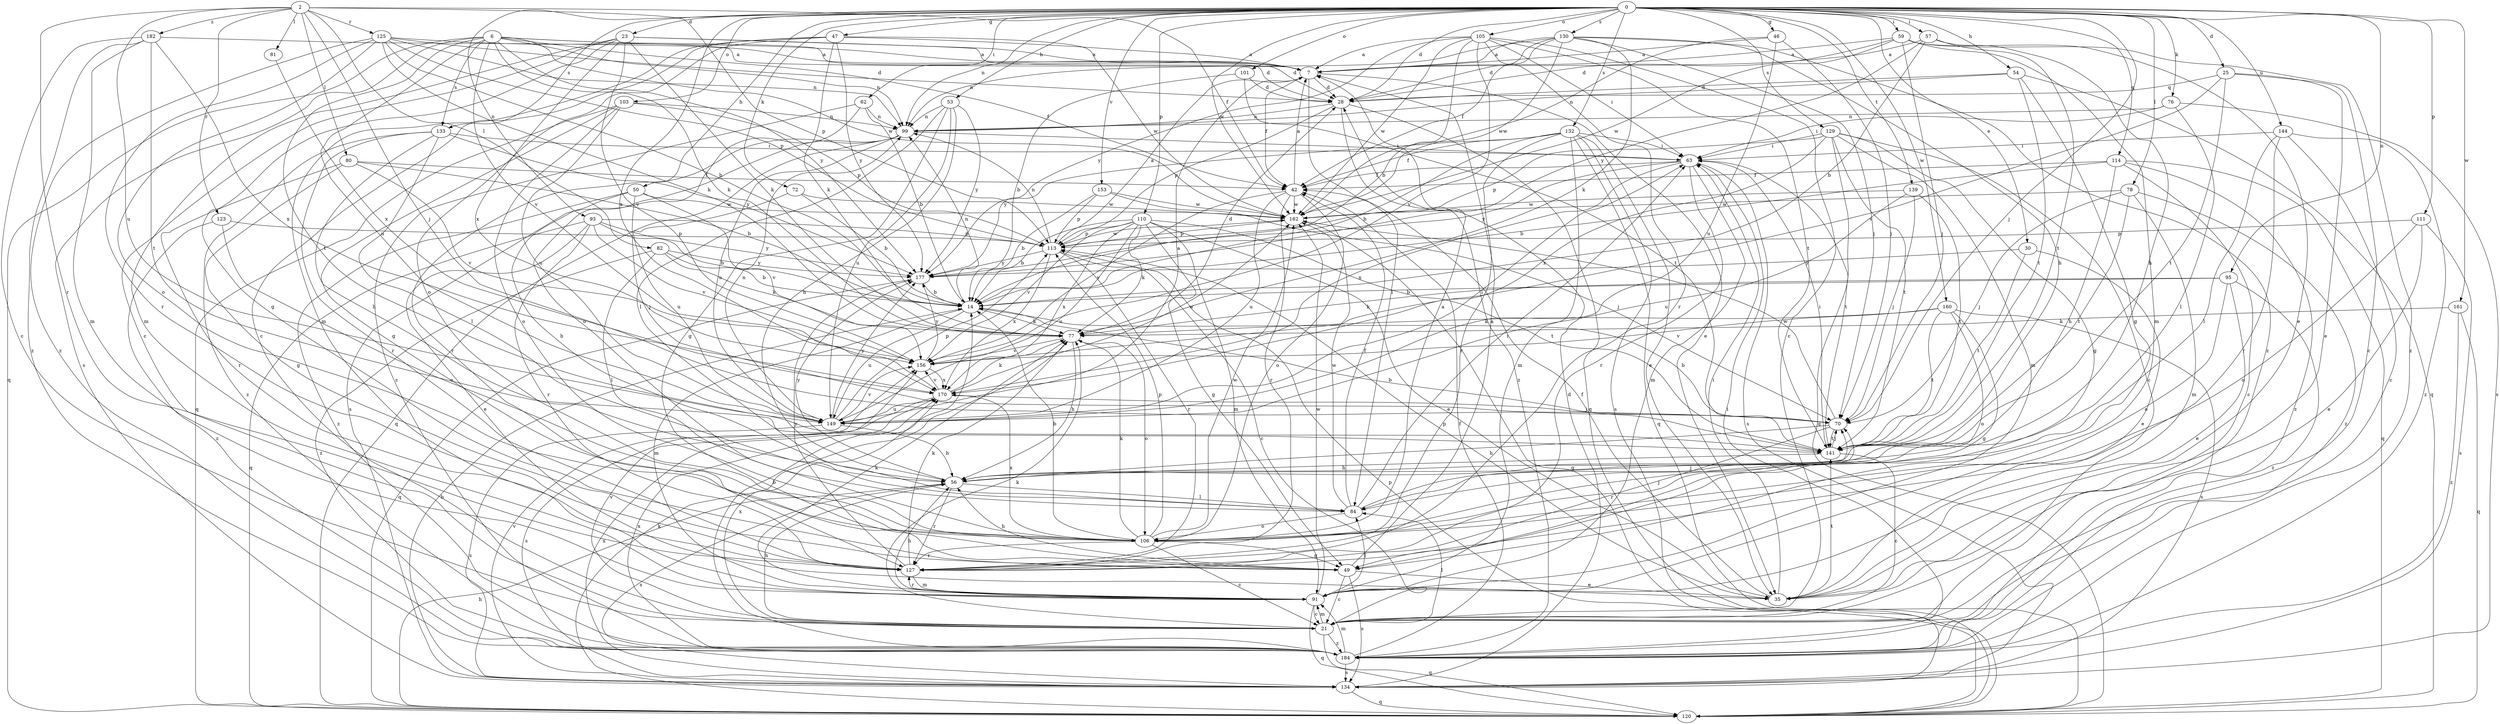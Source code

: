 strict digraph  {
0;
2;
6;
7;
14;
21;
23;
25;
28;
30;
35;
42;
46;
47;
49;
50;
53;
54;
56;
57;
59;
62;
63;
70;
72;
76;
77;
78;
80;
81;
82;
84;
91;
93;
95;
99;
101;
103;
105;
106;
110;
111;
113;
114;
120;
123;
125;
127;
129;
130;
132;
133;
134;
139;
141;
144;
149;
153;
156;
160;
161;
162;
170;
177;
182;
184;
0 -> 23  [label=d];
0 -> 25  [label=d];
0 -> 28  [label=d];
0 -> 30  [label=e];
0 -> 46  [label=g];
0 -> 47  [label=g];
0 -> 50  [label=h];
0 -> 53  [label=h];
0 -> 54  [label=h];
0 -> 57  [label=i];
0 -> 59  [label=i];
0 -> 62  [label=i];
0 -> 70  [label=j];
0 -> 72  [label=k];
0 -> 76  [label=k];
0 -> 78  [label=l];
0 -> 93  [label=n];
0 -> 95  [label=n];
0 -> 99  [label=n];
0 -> 101  [label=o];
0 -> 103  [label=o];
0 -> 105  [label=o];
0 -> 110  [label=p];
0 -> 111  [label=p];
0 -> 114  [label=q];
0 -> 129  [label=s];
0 -> 130  [label=s];
0 -> 132  [label=s];
0 -> 133  [label=s];
0 -> 139  [label=t];
0 -> 144  [label=u];
0 -> 153  [label=v];
0 -> 160  [label=w];
0 -> 161  [label=w];
0 -> 162  [label=w];
0 -> 170  [label=x];
2 -> 42  [label=f];
2 -> 70  [label=j];
2 -> 80  [label=l];
2 -> 81  [label=l];
2 -> 82  [label=l];
2 -> 113  [label=p];
2 -> 123  [label=r];
2 -> 125  [label=r];
2 -> 127  [label=r];
2 -> 149  [label=u];
2 -> 182  [label=z];
6 -> 7  [label=a];
6 -> 28  [label=d];
6 -> 42  [label=f];
6 -> 77  [label=k];
6 -> 99  [label=n];
6 -> 120  [label=q];
6 -> 133  [label=s];
6 -> 134  [label=s];
6 -> 141  [label=t];
6 -> 149  [label=u];
6 -> 156  [label=v];
6 -> 162  [label=w];
6 -> 177  [label=y];
7 -> 28  [label=d];
7 -> 35  [label=e];
7 -> 42  [label=f];
7 -> 84  [label=l];
14 -> 77  [label=k];
14 -> 91  [label=m];
14 -> 99  [label=n];
14 -> 149  [label=u];
21 -> 56  [label=h];
21 -> 77  [label=k];
21 -> 84  [label=l];
21 -> 91  [label=m];
21 -> 120  [label=q];
21 -> 156  [label=v];
21 -> 170  [label=x];
21 -> 184  [label=z];
23 -> 7  [label=a];
23 -> 21  [label=c];
23 -> 28  [label=d];
23 -> 49  [label=g];
23 -> 77  [label=k];
23 -> 91  [label=m];
23 -> 156  [label=v];
23 -> 170  [label=x];
25 -> 21  [label=c];
25 -> 35  [label=e];
25 -> 141  [label=t];
25 -> 156  [label=v];
25 -> 28  [label=q];
28 -> 99  [label=n];
28 -> 113  [label=p];
28 -> 120  [label=q];
28 -> 184  [label=z];
30 -> 35  [label=e];
30 -> 141  [label=t];
30 -> 177  [label=y];
35 -> 42  [label=f];
35 -> 63  [label=i];
35 -> 113  [label=p];
35 -> 141  [label=t];
42 -> 7  [label=a];
42 -> 106  [label=o];
42 -> 127  [label=r];
42 -> 149  [label=u];
42 -> 156  [label=v];
42 -> 162  [label=w];
46 -> 7  [label=a];
46 -> 70  [label=j];
46 -> 149  [label=u];
46 -> 162  [label=w];
47 -> 7  [label=a];
47 -> 21  [label=c];
47 -> 77  [label=k];
47 -> 91  [label=m];
47 -> 106  [label=o];
47 -> 162  [label=w];
47 -> 177  [label=y];
49 -> 7  [label=a];
49 -> 21  [label=c];
49 -> 35  [label=e];
49 -> 56  [label=h];
49 -> 134  [label=s];
50 -> 56  [label=h];
50 -> 70  [label=j];
50 -> 156  [label=v];
50 -> 162  [label=w];
50 -> 184  [label=z];
53 -> 49  [label=g];
53 -> 56  [label=h];
53 -> 84  [label=l];
53 -> 99  [label=n];
53 -> 149  [label=u];
53 -> 177  [label=y];
54 -> 28  [label=d];
54 -> 49  [label=g];
54 -> 99  [label=n];
54 -> 120  [label=q];
54 -> 141  [label=t];
56 -> 84  [label=l];
56 -> 127  [label=r];
56 -> 134  [label=s];
56 -> 177  [label=y];
57 -> 7  [label=a];
57 -> 14  [label=b];
57 -> 56  [label=h];
57 -> 141  [label=t];
57 -> 177  [label=y];
59 -> 7  [label=a];
59 -> 28  [label=d];
59 -> 35  [label=e];
59 -> 70  [label=j];
59 -> 91  [label=m];
59 -> 162  [label=w];
59 -> 184  [label=z];
62 -> 14  [label=b];
62 -> 99  [label=n];
62 -> 106  [label=o];
62 -> 184  [label=z];
63 -> 42  [label=f];
63 -> 91  [label=m];
63 -> 127  [label=r];
63 -> 134  [label=s];
63 -> 141  [label=t];
63 -> 170  [label=x];
63 -> 177  [label=y];
70 -> 14  [label=b];
70 -> 56  [label=h];
70 -> 127  [label=r];
70 -> 141  [label=t];
70 -> 162  [label=w];
72 -> 14  [label=b];
72 -> 149  [label=u];
72 -> 162  [label=w];
76 -> 63  [label=i];
76 -> 84  [label=l];
76 -> 99  [label=n];
76 -> 134  [label=s];
77 -> 28  [label=d];
77 -> 56  [label=h];
77 -> 106  [label=o];
77 -> 156  [label=v];
78 -> 70  [label=j];
78 -> 91  [label=m];
78 -> 141  [label=t];
78 -> 162  [label=w];
78 -> 184  [label=z];
80 -> 14  [label=b];
80 -> 42  [label=f];
80 -> 49  [label=g];
80 -> 127  [label=r];
80 -> 156  [label=v];
81 -> 170  [label=x];
82 -> 14  [label=b];
82 -> 77  [label=k];
82 -> 84  [label=l];
82 -> 177  [label=y];
82 -> 184  [label=z];
84 -> 42  [label=f];
84 -> 63  [label=i];
84 -> 70  [label=j];
84 -> 106  [label=o];
84 -> 162  [label=w];
91 -> 21  [label=c];
91 -> 56  [label=h];
91 -> 77  [label=k];
91 -> 84  [label=l];
91 -> 120  [label=q];
91 -> 127  [label=r];
91 -> 162  [label=w];
93 -> 14  [label=b];
93 -> 35  [label=e];
93 -> 113  [label=p];
93 -> 120  [label=q];
93 -> 127  [label=r];
93 -> 156  [label=v];
93 -> 177  [label=y];
95 -> 14  [label=b];
95 -> 35  [label=e];
95 -> 77  [label=k];
95 -> 106  [label=o];
95 -> 184  [label=z];
99 -> 63  [label=i];
99 -> 120  [label=q];
99 -> 127  [label=r];
99 -> 134  [label=s];
99 -> 149  [label=u];
101 -> 14  [label=b];
101 -> 28  [label=d];
101 -> 141  [label=t];
103 -> 49  [label=g];
103 -> 99  [label=n];
103 -> 106  [label=o];
103 -> 113  [label=p];
103 -> 120  [label=q];
103 -> 149  [label=u];
105 -> 7  [label=a];
105 -> 14  [label=b];
105 -> 21  [label=c];
105 -> 63  [label=i];
105 -> 127  [label=r];
105 -> 141  [label=t];
105 -> 156  [label=v];
105 -> 162  [label=w];
105 -> 177  [label=y];
106 -> 7  [label=a];
106 -> 14  [label=b];
106 -> 21  [label=c];
106 -> 49  [label=g];
106 -> 70  [label=j];
106 -> 77  [label=k];
106 -> 113  [label=p];
106 -> 127  [label=r];
106 -> 162  [label=w];
106 -> 170  [label=x];
110 -> 14  [label=b];
110 -> 35  [label=e];
110 -> 49  [label=g];
110 -> 77  [label=k];
110 -> 91  [label=m];
110 -> 113  [label=p];
110 -> 141  [label=t];
110 -> 149  [label=u];
110 -> 156  [label=v];
110 -> 170  [label=x];
111 -> 35  [label=e];
111 -> 106  [label=o];
111 -> 113  [label=p];
111 -> 134  [label=s];
113 -> 7  [label=a];
113 -> 21  [label=c];
113 -> 99  [label=n];
113 -> 127  [label=r];
113 -> 162  [label=w];
113 -> 170  [label=x];
113 -> 177  [label=y];
114 -> 14  [label=b];
114 -> 21  [label=c];
114 -> 42  [label=f];
114 -> 56  [label=h];
114 -> 120  [label=q];
114 -> 184  [label=z];
120 -> 56  [label=h];
120 -> 77  [label=k];
120 -> 113  [label=p];
123 -> 106  [label=o];
123 -> 113  [label=p];
123 -> 184  [label=z];
125 -> 7  [label=a];
125 -> 14  [label=b];
125 -> 28  [label=d];
125 -> 77  [label=k];
125 -> 99  [label=n];
125 -> 106  [label=o];
125 -> 113  [label=p];
125 -> 127  [label=r];
125 -> 184  [label=z];
127 -> 77  [label=k];
127 -> 91  [label=m];
127 -> 177  [label=y];
129 -> 21  [label=c];
129 -> 49  [label=g];
129 -> 63  [label=i];
129 -> 91  [label=m];
129 -> 113  [label=p];
129 -> 120  [label=q];
129 -> 141  [label=t];
129 -> 170  [label=x];
130 -> 7  [label=a];
130 -> 28  [label=d];
130 -> 42  [label=f];
130 -> 56  [label=h];
130 -> 70  [label=j];
130 -> 77  [label=k];
130 -> 99  [label=n];
130 -> 162  [label=w];
130 -> 184  [label=z];
132 -> 14  [label=b];
132 -> 35  [label=e];
132 -> 42  [label=f];
132 -> 63  [label=i];
132 -> 91  [label=m];
132 -> 120  [label=q];
132 -> 127  [label=r];
132 -> 134  [label=s];
132 -> 177  [label=y];
133 -> 56  [label=h];
133 -> 63  [label=i];
133 -> 84  [label=l];
133 -> 127  [label=r];
133 -> 177  [label=y];
133 -> 184  [label=z];
134 -> 14  [label=b];
134 -> 28  [label=d];
134 -> 120  [label=q];
134 -> 156  [label=v];
134 -> 170  [label=x];
139 -> 70  [label=j];
139 -> 141  [label=t];
139 -> 149  [label=u];
139 -> 162  [label=w];
141 -> 14  [label=b];
141 -> 21  [label=c];
141 -> 56  [label=h];
141 -> 63  [label=i];
141 -> 70  [label=j];
144 -> 21  [label=c];
144 -> 63  [label=i];
144 -> 84  [label=l];
144 -> 127  [label=r];
144 -> 184  [label=z];
149 -> 7  [label=a];
149 -> 56  [label=h];
149 -> 63  [label=i];
149 -> 99  [label=n];
149 -> 113  [label=p];
149 -> 134  [label=s];
149 -> 156  [label=v];
149 -> 177  [label=y];
153 -> 14  [label=b];
153 -> 70  [label=j];
153 -> 113  [label=p];
153 -> 162  [label=w];
156 -> 170  [label=x];
156 -> 177  [label=y];
160 -> 49  [label=g];
160 -> 77  [label=k];
160 -> 106  [label=o];
160 -> 134  [label=s];
160 -> 141  [label=t];
160 -> 156  [label=v];
161 -> 77  [label=k];
161 -> 120  [label=q];
161 -> 184  [label=z];
162 -> 113  [label=p];
162 -> 120  [label=q];
170 -> 70  [label=j];
170 -> 77  [label=k];
170 -> 134  [label=s];
170 -> 149  [label=u];
170 -> 156  [label=v];
170 -> 162  [label=w];
177 -> 14  [label=b];
177 -> 120  [label=q];
182 -> 7  [label=a];
182 -> 21  [label=c];
182 -> 91  [label=m];
182 -> 141  [label=t];
182 -> 170  [label=x];
182 -> 184  [label=z];
184 -> 14  [label=b];
184 -> 42  [label=f];
184 -> 63  [label=i];
184 -> 91  [label=m];
184 -> 134  [label=s];
184 -> 170  [label=x];
}
